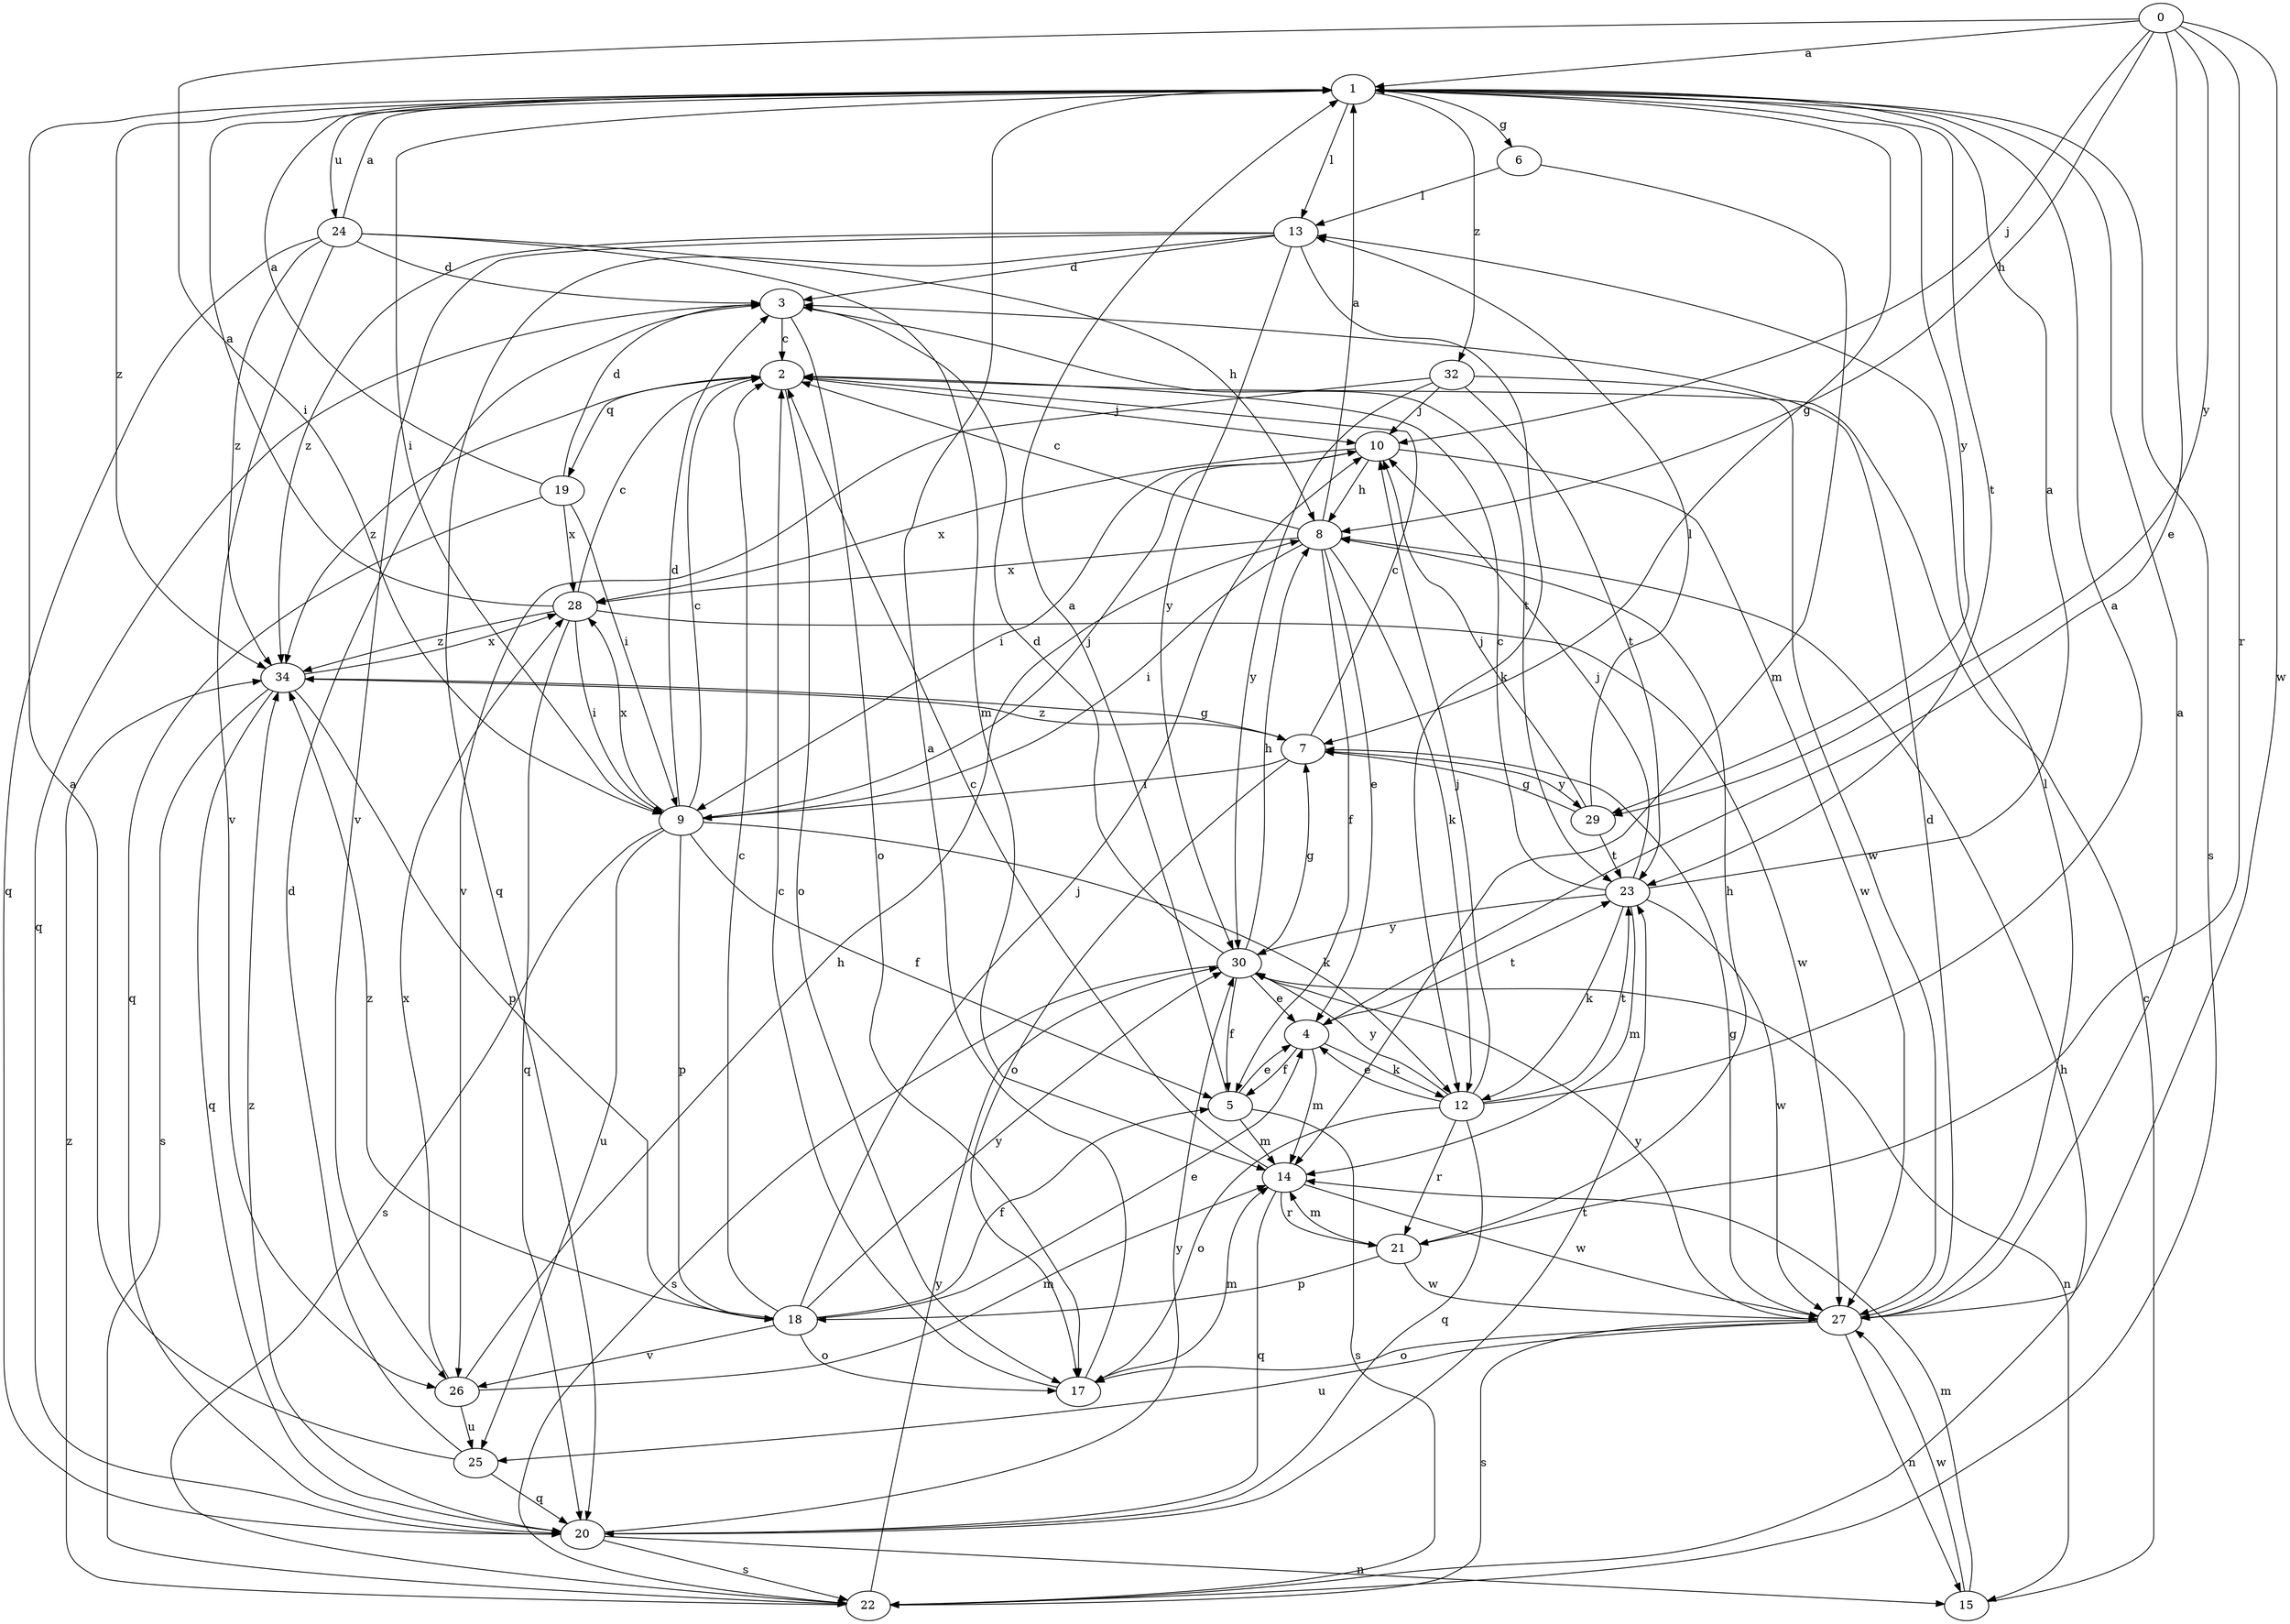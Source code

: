 strict digraph  {
0;
1;
2;
3;
4;
5;
6;
7;
8;
9;
10;
12;
13;
14;
15;
17;
18;
19;
20;
21;
22;
23;
24;
25;
26;
27;
28;
29;
30;
32;
34;
0 -> 1  [label=a];
0 -> 4  [label=e];
0 -> 8  [label=h];
0 -> 9  [label=i];
0 -> 10  [label=j];
0 -> 21  [label=r];
0 -> 27  [label=w];
0 -> 29  [label=y];
1 -> 6  [label=g];
1 -> 7  [label=g];
1 -> 9  [label=i];
1 -> 13  [label=l];
1 -> 22  [label=s];
1 -> 23  [label=t];
1 -> 24  [label=u];
1 -> 29  [label=y];
1 -> 32  [label=z];
1 -> 34  [label=z];
2 -> 10  [label=j];
2 -> 17  [label=o];
2 -> 19  [label=q];
2 -> 34  [label=z];
3 -> 2  [label=c];
3 -> 17  [label=o];
3 -> 20  [label=q];
3 -> 23  [label=t];
4 -> 5  [label=f];
4 -> 12  [label=k];
4 -> 14  [label=m];
4 -> 23  [label=t];
5 -> 1  [label=a];
5 -> 4  [label=e];
5 -> 14  [label=m];
5 -> 22  [label=s];
6 -> 13  [label=l];
6 -> 14  [label=m];
7 -> 2  [label=c];
7 -> 9  [label=i];
7 -> 17  [label=o];
7 -> 29  [label=y];
7 -> 34  [label=z];
8 -> 1  [label=a];
8 -> 2  [label=c];
8 -> 4  [label=e];
8 -> 5  [label=f];
8 -> 9  [label=i];
8 -> 12  [label=k];
8 -> 28  [label=x];
9 -> 2  [label=c];
9 -> 3  [label=d];
9 -> 5  [label=f];
9 -> 10  [label=j];
9 -> 12  [label=k];
9 -> 18  [label=p];
9 -> 22  [label=s];
9 -> 25  [label=u];
9 -> 28  [label=x];
10 -> 8  [label=h];
10 -> 9  [label=i];
10 -> 27  [label=w];
10 -> 28  [label=x];
12 -> 1  [label=a];
12 -> 4  [label=e];
12 -> 10  [label=j];
12 -> 17  [label=o];
12 -> 20  [label=q];
12 -> 21  [label=r];
12 -> 23  [label=t];
12 -> 30  [label=y];
13 -> 3  [label=d];
13 -> 12  [label=k];
13 -> 20  [label=q];
13 -> 26  [label=v];
13 -> 30  [label=y];
13 -> 34  [label=z];
14 -> 2  [label=c];
14 -> 20  [label=q];
14 -> 21  [label=r];
14 -> 27  [label=w];
15 -> 2  [label=c];
15 -> 14  [label=m];
15 -> 27  [label=w];
17 -> 1  [label=a];
17 -> 2  [label=c];
17 -> 14  [label=m];
18 -> 2  [label=c];
18 -> 4  [label=e];
18 -> 5  [label=f];
18 -> 10  [label=j];
18 -> 17  [label=o];
18 -> 26  [label=v];
18 -> 30  [label=y];
18 -> 34  [label=z];
19 -> 1  [label=a];
19 -> 3  [label=d];
19 -> 9  [label=i];
19 -> 20  [label=q];
19 -> 28  [label=x];
20 -> 15  [label=n];
20 -> 22  [label=s];
20 -> 23  [label=t];
20 -> 30  [label=y];
20 -> 34  [label=z];
21 -> 8  [label=h];
21 -> 14  [label=m];
21 -> 18  [label=p];
21 -> 27  [label=w];
22 -> 8  [label=h];
22 -> 30  [label=y];
22 -> 34  [label=z];
23 -> 1  [label=a];
23 -> 2  [label=c];
23 -> 10  [label=j];
23 -> 12  [label=k];
23 -> 14  [label=m];
23 -> 27  [label=w];
23 -> 30  [label=y];
24 -> 1  [label=a];
24 -> 3  [label=d];
24 -> 8  [label=h];
24 -> 14  [label=m];
24 -> 20  [label=q];
24 -> 26  [label=v];
24 -> 34  [label=z];
25 -> 1  [label=a];
25 -> 3  [label=d];
25 -> 20  [label=q];
26 -> 8  [label=h];
26 -> 14  [label=m];
26 -> 25  [label=u];
26 -> 28  [label=x];
27 -> 1  [label=a];
27 -> 3  [label=d];
27 -> 7  [label=g];
27 -> 13  [label=l];
27 -> 15  [label=n];
27 -> 17  [label=o];
27 -> 22  [label=s];
27 -> 25  [label=u];
27 -> 30  [label=y];
28 -> 1  [label=a];
28 -> 2  [label=c];
28 -> 9  [label=i];
28 -> 20  [label=q];
28 -> 27  [label=w];
28 -> 34  [label=z];
29 -> 7  [label=g];
29 -> 10  [label=j];
29 -> 13  [label=l];
29 -> 23  [label=t];
30 -> 3  [label=d];
30 -> 4  [label=e];
30 -> 5  [label=f];
30 -> 7  [label=g];
30 -> 8  [label=h];
30 -> 15  [label=n];
30 -> 22  [label=s];
32 -> 10  [label=j];
32 -> 23  [label=t];
32 -> 26  [label=v];
32 -> 27  [label=w];
32 -> 30  [label=y];
34 -> 7  [label=g];
34 -> 18  [label=p];
34 -> 20  [label=q];
34 -> 22  [label=s];
34 -> 28  [label=x];
}
